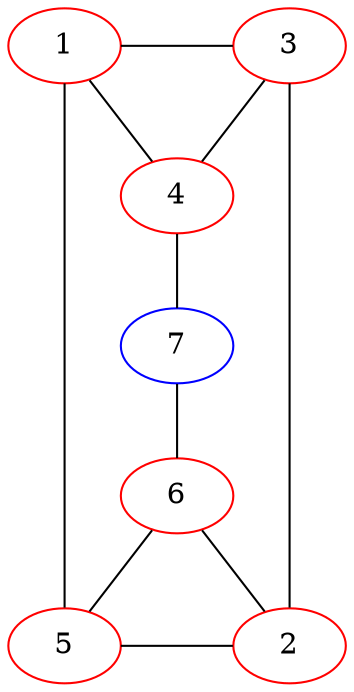 graph {

  1 -- 4 -- 3 -- 2;
  1 -- 3 [minlen=3];
  1 -- 5 ;
  5 -- 2 [minlen=3];
  5 -- 6 -- 2;
  4 -- 7 -- 6 [weight=2];

  {
    rank="same";
    1;
    3;

  }


  {
    rank="same";
    2;
    5;

  }

  1 [color="red"];
  2 [color="red"];
  3 [color="red"];
  4 [color="red"];
  5 [color="red"];
  6 [color="red"];
  7 [color="blue"];

}
